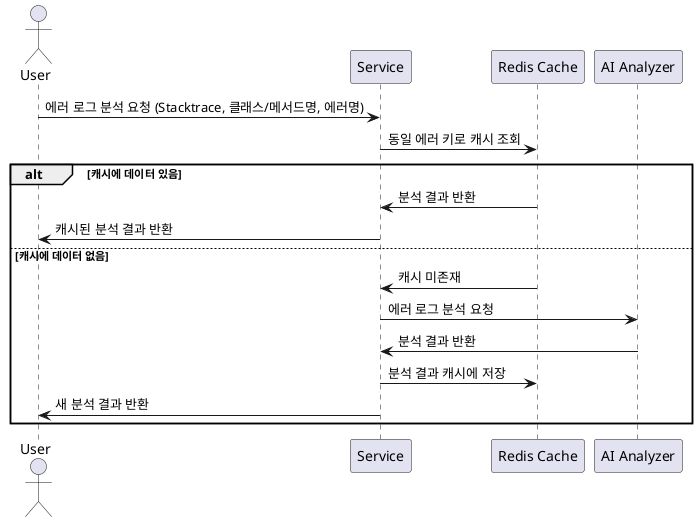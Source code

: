 @startuml
actor User
participant "Service" as Service
participant "Redis Cache" as Redis
participant "AI Analyzer" as AI

User -> Service : 에러 로그 분석 요청 (Stacktrace, 클래스/메서드명, 에러명)
Service -> Redis : 동일 에러 키로 캐시 조회
alt 캐시에 데이터 있음
    Redis -> Service : 분석 결과 반환
    Service -> User : 캐시된 분석 결과 반환
else 캐시에 데이터 없음
    Redis -> Service : 캐시 미존재
    Service -> AI : 에러 로그 분석 요청
    AI -> Service : 분석 결과 반환
    Service -> Redis : 분석 결과 캐시에 저장
    Service -> User : 새 분석 결과 반환
end
@enduml
